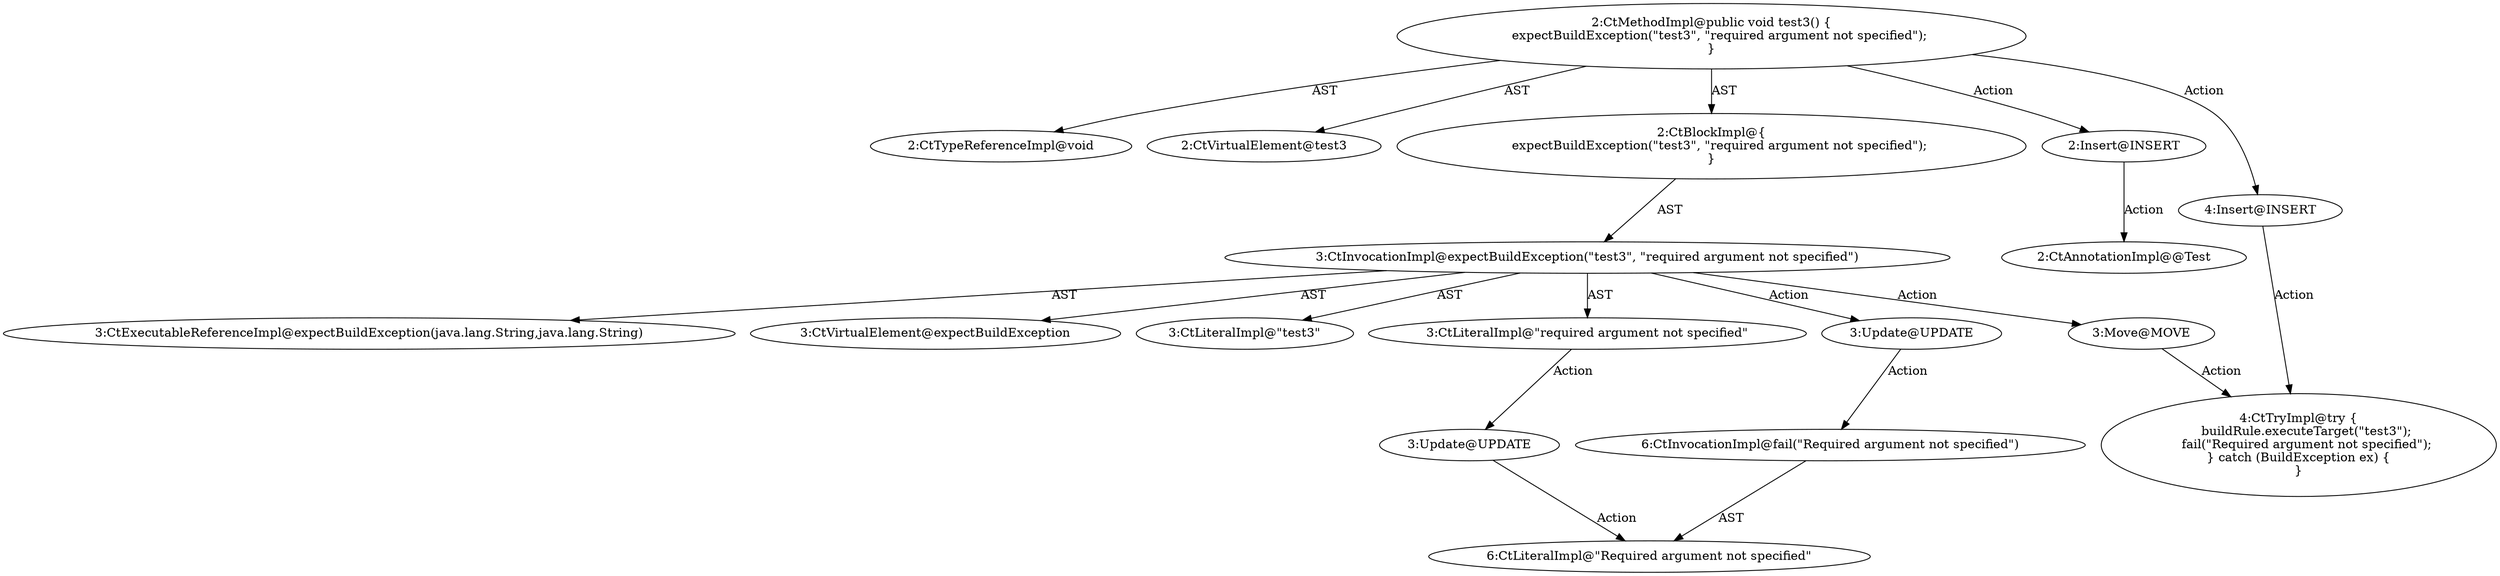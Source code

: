 digraph "test3#?" {
0 [label="2:CtTypeReferenceImpl@void" shape=ellipse]
1 [label="2:CtVirtualElement@test3" shape=ellipse]
2 [label="3:CtExecutableReferenceImpl@expectBuildException(java.lang.String,java.lang.String)" shape=ellipse]
3 [label="3:CtVirtualElement@expectBuildException" shape=ellipse]
4 [label="3:CtLiteralImpl@\"test3\"" shape=ellipse]
5 [label="3:CtLiteralImpl@\"required argument not specified\"" shape=ellipse]
6 [label="3:CtInvocationImpl@expectBuildException(\"test3\", \"required argument not specified\")" shape=ellipse]
7 [label="2:CtBlockImpl@\{
    expectBuildException(\"test3\", \"required argument not specified\");
\}" shape=ellipse]
8 [label="2:CtMethodImpl@public void test3() \{
    expectBuildException(\"test3\", \"required argument not specified\");
\}" shape=ellipse]
9 [label="3:Update@UPDATE" shape=ellipse]
10 [label="6:CtInvocationImpl@fail(\"Required argument not specified\")" shape=ellipse]
11 [label="3:Update@UPDATE" shape=ellipse]
12 [label="6:CtLiteralImpl@\"Required argument not specified\"" shape=ellipse]
13 [label="2:Insert@INSERT" shape=ellipse]
14 [label="2:CtAnnotationImpl@@Test" shape=ellipse]
15 [label="4:Insert@INSERT" shape=ellipse]
16 [label="4:CtTryImpl@try \{
    buildRule.executeTarget(\"test3\");
    fail(\"Required argument not specified\");
\} catch (BuildException ex) \{
\}" shape=ellipse]
17 [label="3:Move@MOVE" shape=ellipse]
5 -> 11 [label="Action"];
6 -> 3 [label="AST"];
6 -> 2 [label="AST"];
6 -> 4 [label="AST"];
6 -> 5 [label="AST"];
6 -> 9 [label="Action"];
6 -> 17 [label="Action"];
7 -> 6 [label="AST"];
8 -> 1 [label="AST"];
8 -> 0 [label="AST"];
8 -> 7 [label="AST"];
8 -> 13 [label="Action"];
8 -> 15 [label="Action"];
9 -> 10 [label="Action"];
10 -> 12 [label="AST"];
11 -> 12 [label="Action"];
13 -> 14 [label="Action"];
15 -> 16 [label="Action"];
17 -> 16 [label="Action"];
}